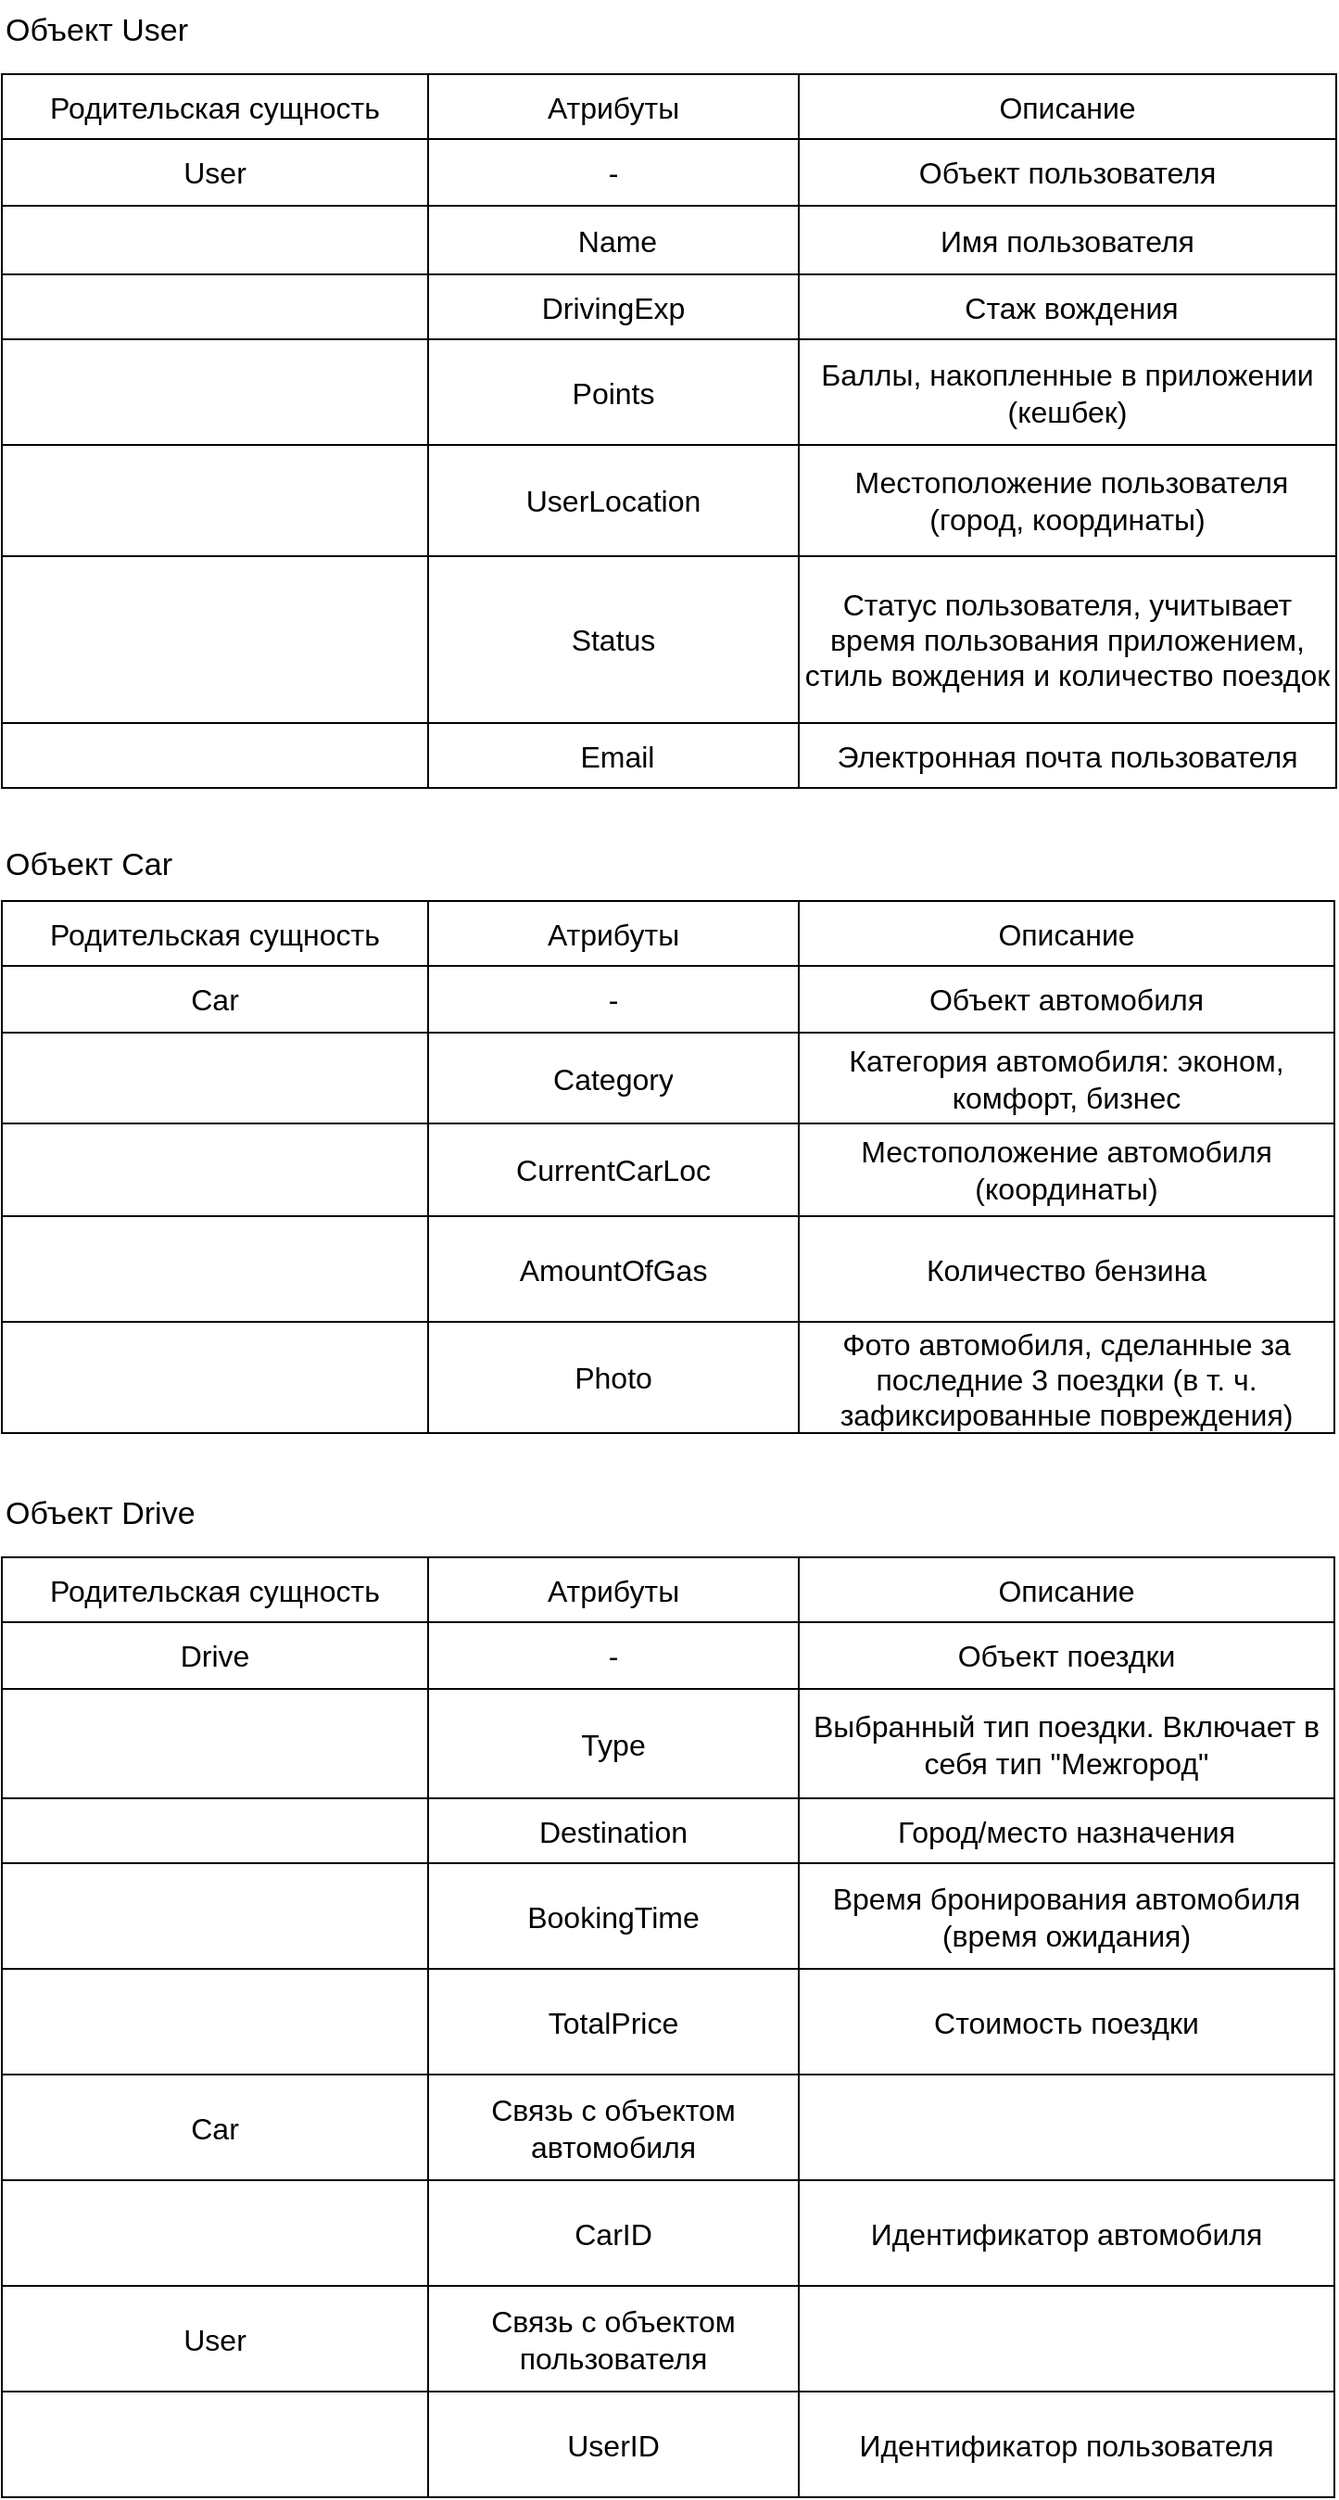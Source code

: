 <mxfile version="24.8.4">
  <diagram name="Страница — 1" id="ScGKyOXtQdJniJGW1m81">
    <mxGraphModel dx="830" dy="483" grid="1" gridSize="10" guides="1" tooltips="1" connect="1" arrows="1" fold="1" page="1" pageScale="1" pageWidth="827" pageHeight="1169" math="0" shadow="0">
      <root>
        <mxCell id="0" />
        <mxCell id="1" parent="0" />
        <mxCell id="Iw_INAvyE19OgkvEdjEs-1" value="" style="shape=table;startSize=0;container=1;collapsible=0;childLayout=tableLayout;fontSize=16;" vertex="1" parent="1">
          <mxGeometry x="80" y="80" width="720" height="385" as="geometry" />
        </mxCell>
        <mxCell id="Iw_INAvyE19OgkvEdjEs-2" value="" style="shape=tableRow;horizontal=0;startSize=0;swimlaneHead=0;swimlaneBody=0;strokeColor=inherit;top=0;left=0;bottom=0;right=0;collapsible=0;dropTarget=0;fillColor=none;points=[[0,0.5],[1,0.5]];portConstraint=eastwest;fontSize=16;" vertex="1" parent="Iw_INAvyE19OgkvEdjEs-1">
          <mxGeometry width="720" height="35" as="geometry" />
        </mxCell>
        <mxCell id="Iw_INAvyE19OgkvEdjEs-3" value="Родительская сущность" style="shape=partialRectangle;html=1;whiteSpace=wrap;connectable=0;strokeColor=inherit;overflow=hidden;fillColor=none;top=0;left=0;bottom=0;right=0;pointerEvents=1;fontSize=16;" vertex="1" parent="Iw_INAvyE19OgkvEdjEs-2">
          <mxGeometry width="230" height="35" as="geometry">
            <mxRectangle width="230" height="35" as="alternateBounds" />
          </mxGeometry>
        </mxCell>
        <mxCell id="Iw_INAvyE19OgkvEdjEs-4" value="Атрибуты" style="shape=partialRectangle;html=1;whiteSpace=wrap;connectable=0;strokeColor=inherit;overflow=hidden;fillColor=none;top=0;left=0;bottom=0;right=0;pointerEvents=1;fontSize=16;" vertex="1" parent="Iw_INAvyE19OgkvEdjEs-2">
          <mxGeometry x="230" width="200" height="35" as="geometry">
            <mxRectangle width="200" height="35" as="alternateBounds" />
          </mxGeometry>
        </mxCell>
        <mxCell id="Iw_INAvyE19OgkvEdjEs-5" value="Описание" style="shape=partialRectangle;html=1;whiteSpace=wrap;connectable=0;strokeColor=inherit;overflow=hidden;fillColor=none;top=0;left=0;bottom=0;right=0;pointerEvents=1;fontSize=16;" vertex="1" parent="Iw_INAvyE19OgkvEdjEs-2">
          <mxGeometry x="430" width="290" height="35" as="geometry">
            <mxRectangle width="290" height="35" as="alternateBounds" />
          </mxGeometry>
        </mxCell>
        <mxCell id="Iw_INAvyE19OgkvEdjEs-6" value="" style="shape=tableRow;horizontal=0;startSize=0;swimlaneHead=0;swimlaneBody=0;strokeColor=inherit;top=0;left=0;bottom=0;right=0;collapsible=0;dropTarget=0;fillColor=none;points=[[0,0.5],[1,0.5]];portConstraint=eastwest;fontSize=16;" vertex="1" parent="Iw_INAvyE19OgkvEdjEs-1">
          <mxGeometry y="35" width="720" height="36" as="geometry" />
        </mxCell>
        <mxCell id="Iw_INAvyE19OgkvEdjEs-7" value="User" style="shape=partialRectangle;html=1;whiteSpace=wrap;connectable=0;strokeColor=inherit;overflow=hidden;fillColor=none;top=0;left=0;bottom=0;right=0;pointerEvents=1;fontSize=16;" vertex="1" parent="Iw_INAvyE19OgkvEdjEs-6">
          <mxGeometry width="230" height="36" as="geometry">
            <mxRectangle width="230" height="36" as="alternateBounds" />
          </mxGeometry>
        </mxCell>
        <mxCell id="Iw_INAvyE19OgkvEdjEs-8" value="-" style="shape=partialRectangle;html=1;whiteSpace=wrap;connectable=0;strokeColor=inherit;overflow=hidden;fillColor=none;top=0;left=0;bottom=0;right=0;pointerEvents=1;fontSize=16;" vertex="1" parent="Iw_INAvyE19OgkvEdjEs-6">
          <mxGeometry x="230" width="200" height="36" as="geometry">
            <mxRectangle width="200" height="36" as="alternateBounds" />
          </mxGeometry>
        </mxCell>
        <mxCell id="Iw_INAvyE19OgkvEdjEs-9" value="Объект пользователя" style="shape=partialRectangle;html=1;whiteSpace=wrap;connectable=0;strokeColor=inherit;overflow=hidden;fillColor=none;top=0;left=0;bottom=0;right=0;pointerEvents=1;fontSize=16;" vertex="1" parent="Iw_INAvyE19OgkvEdjEs-6">
          <mxGeometry x="430" width="290" height="36" as="geometry">
            <mxRectangle width="290" height="36" as="alternateBounds" />
          </mxGeometry>
        </mxCell>
        <mxCell id="Iw_INAvyE19OgkvEdjEs-10" value="" style="shape=tableRow;horizontal=0;startSize=0;swimlaneHead=0;swimlaneBody=0;strokeColor=inherit;top=0;left=0;bottom=0;right=0;collapsible=0;dropTarget=0;fillColor=none;points=[[0,0.5],[1,0.5]];portConstraint=eastwest;fontSize=16;" vertex="1" parent="Iw_INAvyE19OgkvEdjEs-1">
          <mxGeometry y="71" width="720" height="37" as="geometry" />
        </mxCell>
        <mxCell id="Iw_INAvyE19OgkvEdjEs-11" value="" style="shape=partialRectangle;html=1;whiteSpace=wrap;connectable=0;strokeColor=inherit;overflow=hidden;fillColor=none;top=0;left=0;bottom=0;right=0;pointerEvents=1;fontSize=16;" vertex="1" parent="Iw_INAvyE19OgkvEdjEs-10">
          <mxGeometry width="230" height="37" as="geometry">
            <mxRectangle width="230" height="37" as="alternateBounds" />
          </mxGeometry>
        </mxCell>
        <mxCell id="Iw_INAvyE19OgkvEdjEs-12" value="&amp;nbsp;Name" style="shape=partialRectangle;html=1;whiteSpace=wrap;connectable=0;strokeColor=inherit;overflow=hidden;fillColor=none;top=0;left=0;bottom=0;right=0;pointerEvents=1;fontSize=16;" vertex="1" parent="Iw_INAvyE19OgkvEdjEs-10">
          <mxGeometry x="230" width="200" height="37" as="geometry">
            <mxRectangle width="200" height="37" as="alternateBounds" />
          </mxGeometry>
        </mxCell>
        <mxCell id="Iw_INAvyE19OgkvEdjEs-13" value="Имя пользователя" style="shape=partialRectangle;html=1;whiteSpace=wrap;connectable=0;strokeColor=inherit;overflow=hidden;fillColor=none;top=0;left=0;bottom=0;right=0;pointerEvents=1;fontSize=16;" vertex="1" parent="Iw_INAvyE19OgkvEdjEs-10">
          <mxGeometry x="430" width="290" height="37" as="geometry">
            <mxRectangle width="290" height="37" as="alternateBounds" />
          </mxGeometry>
        </mxCell>
        <mxCell id="Iw_INAvyE19OgkvEdjEs-14" value="" style="shape=tableRow;horizontal=0;startSize=0;swimlaneHead=0;swimlaneBody=0;strokeColor=inherit;top=0;left=0;bottom=0;right=0;collapsible=0;dropTarget=0;fillColor=none;points=[[0,0.5],[1,0.5]];portConstraint=eastwest;fontSize=16;" vertex="1" parent="Iw_INAvyE19OgkvEdjEs-1">
          <mxGeometry y="108" width="720" height="35" as="geometry" />
        </mxCell>
        <mxCell id="Iw_INAvyE19OgkvEdjEs-15" value="" style="shape=partialRectangle;html=1;whiteSpace=wrap;connectable=0;strokeColor=inherit;overflow=hidden;fillColor=none;top=0;left=0;bottom=0;right=0;pointerEvents=1;fontSize=16;" vertex="1" parent="Iw_INAvyE19OgkvEdjEs-14">
          <mxGeometry width="230" height="35" as="geometry">
            <mxRectangle width="230" height="35" as="alternateBounds" />
          </mxGeometry>
        </mxCell>
        <mxCell id="Iw_INAvyE19OgkvEdjEs-16" value="DrivingExp" style="shape=partialRectangle;html=1;whiteSpace=wrap;connectable=0;strokeColor=inherit;overflow=hidden;fillColor=none;top=0;left=0;bottom=0;right=0;pointerEvents=1;fontSize=16;" vertex="1" parent="Iw_INAvyE19OgkvEdjEs-14">
          <mxGeometry x="230" width="200" height="35" as="geometry">
            <mxRectangle width="200" height="35" as="alternateBounds" />
          </mxGeometry>
        </mxCell>
        <mxCell id="Iw_INAvyE19OgkvEdjEs-17" value="&amp;nbsp;Стаж вождения" style="shape=partialRectangle;html=1;whiteSpace=wrap;connectable=0;strokeColor=inherit;overflow=hidden;fillColor=none;top=0;left=0;bottom=0;right=0;pointerEvents=1;fontSize=16;" vertex="1" parent="Iw_INAvyE19OgkvEdjEs-14">
          <mxGeometry x="430" width="290" height="35" as="geometry">
            <mxRectangle width="290" height="35" as="alternateBounds" />
          </mxGeometry>
        </mxCell>
        <mxCell id="Iw_INAvyE19OgkvEdjEs-18" value="" style="shape=tableRow;horizontal=0;startSize=0;swimlaneHead=0;swimlaneBody=0;strokeColor=inherit;top=0;left=0;bottom=0;right=0;collapsible=0;dropTarget=0;fillColor=none;points=[[0,0.5],[1,0.5]];portConstraint=eastwest;fontSize=16;" vertex="1" parent="Iw_INAvyE19OgkvEdjEs-1">
          <mxGeometry y="143" width="720" height="57" as="geometry" />
        </mxCell>
        <mxCell id="Iw_INAvyE19OgkvEdjEs-19" value="" style="shape=partialRectangle;html=1;whiteSpace=wrap;connectable=0;strokeColor=inherit;overflow=hidden;fillColor=none;top=0;left=0;bottom=0;right=0;pointerEvents=1;fontSize=16;" vertex="1" parent="Iw_INAvyE19OgkvEdjEs-18">
          <mxGeometry width="230" height="57" as="geometry">
            <mxRectangle width="230" height="57" as="alternateBounds" />
          </mxGeometry>
        </mxCell>
        <mxCell id="Iw_INAvyE19OgkvEdjEs-20" value="Points" style="shape=partialRectangle;html=1;whiteSpace=wrap;connectable=0;strokeColor=inherit;overflow=hidden;fillColor=none;top=0;left=0;bottom=0;right=0;pointerEvents=1;fontSize=16;" vertex="1" parent="Iw_INAvyE19OgkvEdjEs-18">
          <mxGeometry x="230" width="200" height="57" as="geometry">
            <mxRectangle width="200" height="57" as="alternateBounds" />
          </mxGeometry>
        </mxCell>
        <mxCell id="Iw_INAvyE19OgkvEdjEs-21" value="Баллы, накопленные в приложении (кешбек)" style="shape=partialRectangle;html=1;whiteSpace=wrap;connectable=0;strokeColor=inherit;overflow=hidden;fillColor=none;top=0;left=0;bottom=0;right=0;pointerEvents=1;fontSize=16;" vertex="1" parent="Iw_INAvyE19OgkvEdjEs-18">
          <mxGeometry x="430" width="290" height="57" as="geometry">
            <mxRectangle width="290" height="57" as="alternateBounds" />
          </mxGeometry>
        </mxCell>
        <mxCell id="Iw_INAvyE19OgkvEdjEs-22" value="" style="shape=tableRow;horizontal=0;startSize=0;swimlaneHead=0;swimlaneBody=0;strokeColor=inherit;top=0;left=0;bottom=0;right=0;collapsible=0;dropTarget=0;fillColor=none;points=[[0,0.5],[1,0.5]];portConstraint=eastwest;fontSize=16;" vertex="1" parent="Iw_INAvyE19OgkvEdjEs-1">
          <mxGeometry y="200" width="720" height="60" as="geometry" />
        </mxCell>
        <mxCell id="Iw_INAvyE19OgkvEdjEs-23" value="" style="shape=partialRectangle;html=1;whiteSpace=wrap;connectable=0;strokeColor=inherit;overflow=hidden;fillColor=none;top=0;left=0;bottom=0;right=0;pointerEvents=1;fontSize=16;" vertex="1" parent="Iw_INAvyE19OgkvEdjEs-22">
          <mxGeometry width="230" height="60" as="geometry">
            <mxRectangle width="230" height="60" as="alternateBounds" />
          </mxGeometry>
        </mxCell>
        <mxCell id="Iw_INAvyE19OgkvEdjEs-24" value="UserLocation" style="shape=partialRectangle;html=1;whiteSpace=wrap;connectable=0;strokeColor=inherit;overflow=hidden;fillColor=none;top=0;left=0;bottom=0;right=0;pointerEvents=1;fontSize=16;" vertex="1" parent="Iw_INAvyE19OgkvEdjEs-22">
          <mxGeometry x="230" width="200" height="60" as="geometry">
            <mxRectangle width="200" height="60" as="alternateBounds" />
          </mxGeometry>
        </mxCell>
        <mxCell id="Iw_INAvyE19OgkvEdjEs-25" value="&amp;nbsp;Местоположение пользователя&lt;div&gt;(город, координаты)&lt;/div&gt;" style="shape=partialRectangle;html=1;whiteSpace=wrap;connectable=0;strokeColor=inherit;overflow=hidden;fillColor=none;top=0;left=0;bottom=0;right=0;pointerEvents=1;fontSize=16;" vertex="1" parent="Iw_INAvyE19OgkvEdjEs-22">
          <mxGeometry x="430" width="290" height="60" as="geometry">
            <mxRectangle width="290" height="60" as="alternateBounds" />
          </mxGeometry>
        </mxCell>
        <mxCell id="Iw_INAvyE19OgkvEdjEs-27" value="" style="shape=tableRow;horizontal=0;startSize=0;swimlaneHead=0;swimlaneBody=0;strokeColor=inherit;top=0;left=0;bottom=0;right=0;collapsible=0;dropTarget=0;fillColor=none;points=[[0,0.5],[1,0.5]];portConstraint=eastwest;fontSize=16;" vertex="1" parent="Iw_INAvyE19OgkvEdjEs-1">
          <mxGeometry y="260" width="720" height="90" as="geometry" />
        </mxCell>
        <mxCell id="Iw_INAvyE19OgkvEdjEs-28" value="" style="shape=partialRectangle;html=1;whiteSpace=wrap;connectable=0;strokeColor=inherit;overflow=hidden;fillColor=none;top=0;left=0;bottom=0;right=0;pointerEvents=1;fontSize=16;" vertex="1" parent="Iw_INAvyE19OgkvEdjEs-27">
          <mxGeometry width="230" height="90" as="geometry">
            <mxRectangle width="230" height="90" as="alternateBounds" />
          </mxGeometry>
        </mxCell>
        <mxCell id="Iw_INAvyE19OgkvEdjEs-29" value="Status" style="shape=partialRectangle;html=1;whiteSpace=wrap;connectable=0;strokeColor=inherit;overflow=hidden;fillColor=none;top=0;left=0;bottom=0;right=0;pointerEvents=1;fontSize=16;" vertex="1" parent="Iw_INAvyE19OgkvEdjEs-27">
          <mxGeometry x="230" width="200" height="90" as="geometry">
            <mxRectangle width="200" height="90" as="alternateBounds" />
          </mxGeometry>
        </mxCell>
        <mxCell id="Iw_INAvyE19OgkvEdjEs-30" value="Статус пользователя, учитывает время пользования приложением, стиль вождения и количество поездок" style="shape=partialRectangle;html=1;whiteSpace=wrap;connectable=0;strokeColor=inherit;overflow=hidden;fillColor=none;top=0;left=0;bottom=0;right=0;pointerEvents=1;fontSize=16;" vertex="1" parent="Iw_INAvyE19OgkvEdjEs-27">
          <mxGeometry x="430" width="290" height="90" as="geometry">
            <mxRectangle width="290" height="90" as="alternateBounds" />
          </mxGeometry>
        </mxCell>
        <mxCell id="Iw_INAvyE19OgkvEdjEs-35" value="" style="shape=tableRow;horizontal=0;startSize=0;swimlaneHead=0;swimlaneBody=0;strokeColor=inherit;top=0;left=0;bottom=0;right=0;collapsible=0;dropTarget=0;fillColor=none;points=[[0,0.5],[1,0.5]];portConstraint=eastwest;fontSize=16;" vertex="1" parent="Iw_INAvyE19OgkvEdjEs-1">
          <mxGeometry y="350" width="720" height="35" as="geometry" />
        </mxCell>
        <mxCell id="Iw_INAvyE19OgkvEdjEs-36" value="" style="shape=partialRectangle;html=1;whiteSpace=wrap;connectable=0;strokeColor=inherit;overflow=hidden;fillColor=none;top=0;left=0;bottom=0;right=0;pointerEvents=1;fontSize=16;" vertex="1" parent="Iw_INAvyE19OgkvEdjEs-35">
          <mxGeometry width="230" height="35" as="geometry">
            <mxRectangle width="230" height="35" as="alternateBounds" />
          </mxGeometry>
        </mxCell>
        <mxCell id="Iw_INAvyE19OgkvEdjEs-37" value="&amp;nbsp;Email" style="shape=partialRectangle;html=1;whiteSpace=wrap;connectable=0;strokeColor=inherit;overflow=hidden;fillColor=none;top=0;left=0;bottom=0;right=0;pointerEvents=1;fontSize=16;" vertex="1" parent="Iw_INAvyE19OgkvEdjEs-35">
          <mxGeometry x="230" width="200" height="35" as="geometry">
            <mxRectangle width="200" height="35" as="alternateBounds" />
          </mxGeometry>
        </mxCell>
        <mxCell id="Iw_INAvyE19OgkvEdjEs-38" value="Электронная почта пользователя" style="shape=partialRectangle;html=1;whiteSpace=wrap;connectable=0;strokeColor=inherit;overflow=hidden;fillColor=none;top=0;left=0;bottom=0;right=0;pointerEvents=1;fontSize=16;" vertex="1" parent="Iw_INAvyE19OgkvEdjEs-35">
          <mxGeometry x="430" width="290" height="35" as="geometry">
            <mxRectangle width="290" height="35" as="alternateBounds" />
          </mxGeometry>
        </mxCell>
        <mxCell id="Iw_INAvyE19OgkvEdjEs-54" value="" style="shape=table;startSize=0;container=1;collapsible=0;childLayout=tableLayout;fontSize=16;" vertex="1" parent="1">
          <mxGeometry x="80" y="526" width="719" height="287" as="geometry" />
        </mxCell>
        <mxCell id="Iw_INAvyE19OgkvEdjEs-55" value="" style="shape=tableRow;horizontal=0;startSize=0;swimlaneHead=0;swimlaneBody=0;strokeColor=inherit;top=0;left=0;bottom=0;right=0;collapsible=0;dropTarget=0;fillColor=none;points=[[0,0.5],[1,0.5]];portConstraint=eastwest;fontSize=16;" vertex="1" parent="Iw_INAvyE19OgkvEdjEs-54">
          <mxGeometry width="719" height="35" as="geometry" />
        </mxCell>
        <mxCell id="Iw_INAvyE19OgkvEdjEs-56" value="Родительская сущность" style="shape=partialRectangle;html=1;whiteSpace=wrap;connectable=0;strokeColor=inherit;overflow=hidden;fillColor=none;top=0;left=0;bottom=0;right=0;pointerEvents=1;fontSize=16;" vertex="1" parent="Iw_INAvyE19OgkvEdjEs-55">
          <mxGeometry width="230" height="35" as="geometry">
            <mxRectangle width="230" height="35" as="alternateBounds" />
          </mxGeometry>
        </mxCell>
        <mxCell id="Iw_INAvyE19OgkvEdjEs-57" value="Атрибуты" style="shape=partialRectangle;html=1;whiteSpace=wrap;connectable=0;strokeColor=inherit;overflow=hidden;fillColor=none;top=0;left=0;bottom=0;right=0;pointerEvents=1;fontSize=16;" vertex="1" parent="Iw_INAvyE19OgkvEdjEs-55">
          <mxGeometry x="230" width="200" height="35" as="geometry">
            <mxRectangle width="200" height="35" as="alternateBounds" />
          </mxGeometry>
        </mxCell>
        <mxCell id="Iw_INAvyE19OgkvEdjEs-58" value="Описание" style="shape=partialRectangle;html=1;whiteSpace=wrap;connectable=0;strokeColor=inherit;overflow=hidden;fillColor=none;top=0;left=0;bottom=0;right=0;pointerEvents=1;fontSize=16;" vertex="1" parent="Iw_INAvyE19OgkvEdjEs-55">
          <mxGeometry x="430" width="289" height="35" as="geometry">
            <mxRectangle width="289" height="35" as="alternateBounds" />
          </mxGeometry>
        </mxCell>
        <mxCell id="Iw_INAvyE19OgkvEdjEs-59" value="" style="shape=tableRow;horizontal=0;startSize=0;swimlaneHead=0;swimlaneBody=0;strokeColor=inherit;top=0;left=0;bottom=0;right=0;collapsible=0;dropTarget=0;fillColor=none;points=[[0,0.5],[1,0.5]];portConstraint=eastwest;fontSize=16;" vertex="1" parent="Iw_INAvyE19OgkvEdjEs-54">
          <mxGeometry y="35" width="719" height="36" as="geometry" />
        </mxCell>
        <mxCell id="Iw_INAvyE19OgkvEdjEs-60" value="Car" style="shape=partialRectangle;html=1;whiteSpace=wrap;connectable=0;strokeColor=inherit;overflow=hidden;fillColor=none;top=0;left=0;bottom=0;right=0;pointerEvents=1;fontSize=16;" vertex="1" parent="Iw_INAvyE19OgkvEdjEs-59">
          <mxGeometry width="230" height="36" as="geometry">
            <mxRectangle width="230" height="36" as="alternateBounds" />
          </mxGeometry>
        </mxCell>
        <mxCell id="Iw_INAvyE19OgkvEdjEs-61" value="-" style="shape=partialRectangle;html=1;whiteSpace=wrap;connectable=0;strokeColor=inherit;overflow=hidden;fillColor=none;top=0;left=0;bottom=0;right=0;pointerEvents=1;fontSize=16;" vertex="1" parent="Iw_INAvyE19OgkvEdjEs-59">
          <mxGeometry x="230" width="200" height="36" as="geometry">
            <mxRectangle width="200" height="36" as="alternateBounds" />
          </mxGeometry>
        </mxCell>
        <mxCell id="Iw_INAvyE19OgkvEdjEs-62" value="Объект автомобиля" style="shape=partialRectangle;html=1;whiteSpace=wrap;connectable=0;strokeColor=inherit;overflow=hidden;fillColor=none;top=0;left=0;bottom=0;right=0;pointerEvents=1;fontSize=16;" vertex="1" parent="Iw_INAvyE19OgkvEdjEs-59">
          <mxGeometry x="430" width="289" height="36" as="geometry">
            <mxRectangle width="289" height="36" as="alternateBounds" />
          </mxGeometry>
        </mxCell>
        <mxCell id="Iw_INAvyE19OgkvEdjEs-63" value="" style="shape=tableRow;horizontal=0;startSize=0;swimlaneHead=0;swimlaneBody=0;strokeColor=inherit;top=0;left=0;bottom=0;right=0;collapsible=0;dropTarget=0;fillColor=none;points=[[0,0.5],[1,0.5]];portConstraint=eastwest;fontSize=16;" vertex="1" parent="Iw_INAvyE19OgkvEdjEs-54">
          <mxGeometry y="71" width="719" height="49" as="geometry" />
        </mxCell>
        <mxCell id="Iw_INAvyE19OgkvEdjEs-64" value="" style="shape=partialRectangle;html=1;whiteSpace=wrap;connectable=0;strokeColor=inherit;overflow=hidden;fillColor=none;top=0;left=0;bottom=0;right=0;pointerEvents=1;fontSize=16;" vertex="1" parent="Iw_INAvyE19OgkvEdjEs-63">
          <mxGeometry width="230" height="49" as="geometry">
            <mxRectangle width="230" height="49" as="alternateBounds" />
          </mxGeometry>
        </mxCell>
        <mxCell id="Iw_INAvyE19OgkvEdjEs-65" value="Category" style="shape=partialRectangle;html=1;whiteSpace=wrap;connectable=0;strokeColor=inherit;overflow=hidden;fillColor=none;top=0;left=0;bottom=0;right=0;pointerEvents=1;fontSize=16;" vertex="1" parent="Iw_INAvyE19OgkvEdjEs-63">
          <mxGeometry x="230" width="200" height="49" as="geometry">
            <mxRectangle width="200" height="49" as="alternateBounds" />
          </mxGeometry>
        </mxCell>
        <mxCell id="Iw_INAvyE19OgkvEdjEs-66" value="Категория автомобиля: эконом, комфорт, бизнес" style="shape=partialRectangle;html=1;whiteSpace=wrap;connectable=0;strokeColor=inherit;overflow=hidden;fillColor=none;top=0;left=0;bottom=0;right=0;pointerEvents=1;fontSize=16;" vertex="1" parent="Iw_INAvyE19OgkvEdjEs-63">
          <mxGeometry x="430" width="289" height="49" as="geometry">
            <mxRectangle width="289" height="49" as="alternateBounds" />
          </mxGeometry>
        </mxCell>
        <mxCell id="Iw_INAvyE19OgkvEdjEs-67" value="" style="shape=tableRow;horizontal=0;startSize=0;swimlaneHead=0;swimlaneBody=0;strokeColor=inherit;top=0;left=0;bottom=0;right=0;collapsible=0;dropTarget=0;fillColor=none;points=[[0,0.5],[1,0.5]];portConstraint=eastwest;fontSize=16;" vertex="1" parent="Iw_INAvyE19OgkvEdjEs-54">
          <mxGeometry y="120" width="719" height="50" as="geometry" />
        </mxCell>
        <mxCell id="Iw_INAvyE19OgkvEdjEs-68" value="" style="shape=partialRectangle;html=1;whiteSpace=wrap;connectable=0;strokeColor=inherit;overflow=hidden;fillColor=none;top=0;left=0;bottom=0;right=0;pointerEvents=1;fontSize=16;" vertex="1" parent="Iw_INAvyE19OgkvEdjEs-67">
          <mxGeometry width="230" height="50" as="geometry">
            <mxRectangle width="230" height="50" as="alternateBounds" />
          </mxGeometry>
        </mxCell>
        <mxCell id="Iw_INAvyE19OgkvEdjEs-69" value="CurrentCarLoc" style="shape=partialRectangle;html=1;whiteSpace=wrap;connectable=0;strokeColor=inherit;overflow=hidden;fillColor=none;top=0;left=0;bottom=0;right=0;pointerEvents=1;fontSize=16;" vertex="1" parent="Iw_INAvyE19OgkvEdjEs-67">
          <mxGeometry x="230" width="200" height="50" as="geometry">
            <mxRectangle width="200" height="50" as="alternateBounds" />
          </mxGeometry>
        </mxCell>
        <mxCell id="Iw_INAvyE19OgkvEdjEs-70" value="Местоположение автомобиля (координаты)" style="shape=partialRectangle;html=1;whiteSpace=wrap;connectable=0;strokeColor=inherit;overflow=hidden;fillColor=none;top=0;left=0;bottom=0;right=0;pointerEvents=1;fontSize=16;" vertex="1" parent="Iw_INAvyE19OgkvEdjEs-67">
          <mxGeometry x="430" width="289" height="50" as="geometry">
            <mxRectangle width="289" height="50" as="alternateBounds" />
          </mxGeometry>
        </mxCell>
        <mxCell id="Iw_INAvyE19OgkvEdjEs-71" value="" style="shape=tableRow;horizontal=0;startSize=0;swimlaneHead=0;swimlaneBody=0;strokeColor=inherit;top=0;left=0;bottom=0;right=0;collapsible=0;dropTarget=0;fillColor=none;points=[[0,0.5],[1,0.5]];portConstraint=eastwest;fontSize=16;" vertex="1" parent="Iw_INAvyE19OgkvEdjEs-54">
          <mxGeometry y="170" width="719" height="57" as="geometry" />
        </mxCell>
        <mxCell id="Iw_INAvyE19OgkvEdjEs-72" value="" style="shape=partialRectangle;html=1;whiteSpace=wrap;connectable=0;strokeColor=inherit;overflow=hidden;fillColor=none;top=0;left=0;bottom=0;right=0;pointerEvents=1;fontSize=16;" vertex="1" parent="Iw_INAvyE19OgkvEdjEs-71">
          <mxGeometry width="230" height="57" as="geometry">
            <mxRectangle width="230" height="57" as="alternateBounds" />
          </mxGeometry>
        </mxCell>
        <mxCell id="Iw_INAvyE19OgkvEdjEs-73" value="AmountOfGas" style="shape=partialRectangle;html=1;whiteSpace=wrap;connectable=0;strokeColor=inherit;overflow=hidden;fillColor=none;top=0;left=0;bottom=0;right=0;pointerEvents=1;fontSize=16;" vertex="1" parent="Iw_INAvyE19OgkvEdjEs-71">
          <mxGeometry x="230" width="200" height="57" as="geometry">
            <mxRectangle width="200" height="57" as="alternateBounds" />
          </mxGeometry>
        </mxCell>
        <mxCell id="Iw_INAvyE19OgkvEdjEs-74" value="Количество бензина" style="shape=partialRectangle;html=1;whiteSpace=wrap;connectable=0;strokeColor=inherit;overflow=hidden;fillColor=none;top=0;left=0;bottom=0;right=0;pointerEvents=1;fontSize=16;" vertex="1" parent="Iw_INAvyE19OgkvEdjEs-71">
          <mxGeometry x="430" width="289" height="57" as="geometry">
            <mxRectangle width="289" height="57" as="alternateBounds" />
          </mxGeometry>
        </mxCell>
        <mxCell id="Iw_INAvyE19OgkvEdjEs-75" value="" style="shape=tableRow;horizontal=0;startSize=0;swimlaneHead=0;swimlaneBody=0;strokeColor=inherit;top=0;left=0;bottom=0;right=0;collapsible=0;dropTarget=0;fillColor=none;points=[[0,0.5],[1,0.5]];portConstraint=eastwest;fontSize=16;" vertex="1" parent="Iw_INAvyE19OgkvEdjEs-54">
          <mxGeometry y="227" width="719" height="60" as="geometry" />
        </mxCell>
        <mxCell id="Iw_INAvyE19OgkvEdjEs-76" value="" style="shape=partialRectangle;html=1;whiteSpace=wrap;connectable=0;strokeColor=inherit;overflow=hidden;fillColor=none;top=0;left=0;bottom=0;right=0;pointerEvents=1;fontSize=16;" vertex="1" parent="Iw_INAvyE19OgkvEdjEs-75">
          <mxGeometry width="230" height="60" as="geometry">
            <mxRectangle width="230" height="60" as="alternateBounds" />
          </mxGeometry>
        </mxCell>
        <mxCell id="Iw_INAvyE19OgkvEdjEs-77" value="Photo" style="shape=partialRectangle;html=1;whiteSpace=wrap;connectable=0;strokeColor=inherit;overflow=hidden;fillColor=none;top=0;left=0;bottom=0;right=0;pointerEvents=1;fontSize=16;" vertex="1" parent="Iw_INAvyE19OgkvEdjEs-75">
          <mxGeometry x="230" width="200" height="60" as="geometry">
            <mxRectangle width="200" height="60" as="alternateBounds" />
          </mxGeometry>
        </mxCell>
        <mxCell id="Iw_INAvyE19OgkvEdjEs-78" value="Фото автомобиля, сделанные за последние 3 поездки (в т. ч. зафиксированные повреждения)" style="shape=partialRectangle;html=1;whiteSpace=wrap;connectable=0;strokeColor=inherit;overflow=hidden;fillColor=none;top=0;left=0;bottom=0;right=0;pointerEvents=1;fontSize=16;" vertex="1" parent="Iw_INAvyE19OgkvEdjEs-75">
          <mxGeometry x="430" width="289" height="60" as="geometry">
            <mxRectangle width="289" height="60" as="alternateBounds" />
          </mxGeometry>
        </mxCell>
        <mxCell id="Iw_INAvyE19OgkvEdjEs-95" value="" style="shape=table;startSize=0;container=1;collapsible=0;childLayout=tableLayout;fontSize=16;" vertex="1" parent="1">
          <mxGeometry x="80" y="880" width="719" height="507" as="geometry" />
        </mxCell>
        <mxCell id="Iw_INAvyE19OgkvEdjEs-96" value="" style="shape=tableRow;horizontal=0;startSize=0;swimlaneHead=0;swimlaneBody=0;strokeColor=inherit;top=0;left=0;bottom=0;right=0;collapsible=0;dropTarget=0;fillColor=none;points=[[0,0.5],[1,0.5]];portConstraint=eastwest;fontSize=16;" vertex="1" parent="Iw_INAvyE19OgkvEdjEs-95">
          <mxGeometry width="719" height="35" as="geometry" />
        </mxCell>
        <mxCell id="Iw_INAvyE19OgkvEdjEs-97" value="Родительская сущность" style="shape=partialRectangle;html=1;whiteSpace=wrap;connectable=0;strokeColor=inherit;overflow=hidden;fillColor=none;top=0;left=0;bottom=0;right=0;pointerEvents=1;fontSize=16;" vertex="1" parent="Iw_INAvyE19OgkvEdjEs-96">
          <mxGeometry width="230" height="35" as="geometry">
            <mxRectangle width="230" height="35" as="alternateBounds" />
          </mxGeometry>
        </mxCell>
        <mxCell id="Iw_INAvyE19OgkvEdjEs-98" value="Атрибуты" style="shape=partialRectangle;html=1;whiteSpace=wrap;connectable=0;strokeColor=inherit;overflow=hidden;fillColor=none;top=0;left=0;bottom=0;right=0;pointerEvents=1;fontSize=16;" vertex="1" parent="Iw_INAvyE19OgkvEdjEs-96">
          <mxGeometry x="230" width="200" height="35" as="geometry">
            <mxRectangle width="200" height="35" as="alternateBounds" />
          </mxGeometry>
        </mxCell>
        <mxCell id="Iw_INAvyE19OgkvEdjEs-99" value="Описание" style="shape=partialRectangle;html=1;whiteSpace=wrap;connectable=0;strokeColor=inherit;overflow=hidden;fillColor=none;top=0;left=0;bottom=0;right=0;pointerEvents=1;fontSize=16;" vertex="1" parent="Iw_INAvyE19OgkvEdjEs-96">
          <mxGeometry x="430" width="289" height="35" as="geometry">
            <mxRectangle width="289" height="35" as="alternateBounds" />
          </mxGeometry>
        </mxCell>
        <mxCell id="Iw_INAvyE19OgkvEdjEs-100" value="" style="shape=tableRow;horizontal=0;startSize=0;swimlaneHead=0;swimlaneBody=0;strokeColor=inherit;top=0;left=0;bottom=0;right=0;collapsible=0;dropTarget=0;fillColor=none;points=[[0,0.5],[1,0.5]];portConstraint=eastwest;fontSize=16;" vertex="1" parent="Iw_INAvyE19OgkvEdjEs-95">
          <mxGeometry y="35" width="719" height="36" as="geometry" />
        </mxCell>
        <mxCell id="Iw_INAvyE19OgkvEdjEs-101" value="Drive" style="shape=partialRectangle;html=1;whiteSpace=wrap;connectable=0;strokeColor=inherit;overflow=hidden;fillColor=none;top=0;left=0;bottom=0;right=0;pointerEvents=1;fontSize=16;" vertex="1" parent="Iw_INAvyE19OgkvEdjEs-100">
          <mxGeometry width="230" height="36" as="geometry">
            <mxRectangle width="230" height="36" as="alternateBounds" />
          </mxGeometry>
        </mxCell>
        <mxCell id="Iw_INAvyE19OgkvEdjEs-102" value="-" style="shape=partialRectangle;html=1;whiteSpace=wrap;connectable=0;strokeColor=inherit;overflow=hidden;fillColor=none;top=0;left=0;bottom=0;right=0;pointerEvents=1;fontSize=16;" vertex="1" parent="Iw_INAvyE19OgkvEdjEs-100">
          <mxGeometry x="230" width="200" height="36" as="geometry">
            <mxRectangle width="200" height="36" as="alternateBounds" />
          </mxGeometry>
        </mxCell>
        <mxCell id="Iw_INAvyE19OgkvEdjEs-103" value="Объект поездки" style="shape=partialRectangle;html=1;whiteSpace=wrap;connectable=0;strokeColor=inherit;overflow=hidden;fillColor=none;top=0;left=0;bottom=0;right=0;pointerEvents=1;fontSize=16;" vertex="1" parent="Iw_INAvyE19OgkvEdjEs-100">
          <mxGeometry x="430" width="289" height="36" as="geometry">
            <mxRectangle width="289" height="36" as="alternateBounds" />
          </mxGeometry>
        </mxCell>
        <mxCell id="Iw_INAvyE19OgkvEdjEs-120" value="" style="shape=tableRow;horizontal=0;startSize=0;swimlaneHead=0;swimlaneBody=0;strokeColor=inherit;top=0;left=0;bottom=0;right=0;collapsible=0;dropTarget=0;fillColor=none;points=[[0,0.5],[1,0.5]];portConstraint=eastwest;fontSize=16;" vertex="1" parent="Iw_INAvyE19OgkvEdjEs-95">
          <mxGeometry y="71" width="719" height="59" as="geometry" />
        </mxCell>
        <mxCell id="Iw_INAvyE19OgkvEdjEs-121" value="" style="shape=partialRectangle;html=1;whiteSpace=wrap;connectable=0;strokeColor=inherit;overflow=hidden;fillColor=none;top=0;left=0;bottom=0;right=0;pointerEvents=1;fontSize=16;" vertex="1" parent="Iw_INAvyE19OgkvEdjEs-120">
          <mxGeometry width="230" height="59" as="geometry">
            <mxRectangle width="230" height="59" as="alternateBounds" />
          </mxGeometry>
        </mxCell>
        <mxCell id="Iw_INAvyE19OgkvEdjEs-122" value="Type" style="shape=partialRectangle;html=1;whiteSpace=wrap;connectable=0;strokeColor=inherit;overflow=hidden;fillColor=none;top=0;left=0;bottom=0;right=0;pointerEvents=1;fontSize=16;" vertex="1" parent="Iw_INAvyE19OgkvEdjEs-120">
          <mxGeometry x="230" width="200" height="59" as="geometry">
            <mxRectangle width="200" height="59" as="alternateBounds" />
          </mxGeometry>
        </mxCell>
        <mxCell id="Iw_INAvyE19OgkvEdjEs-123" value="Выбранный тип поездки. Включает в себя тип &quot;Межгород&quot;" style="shape=partialRectangle;html=1;whiteSpace=wrap;connectable=0;strokeColor=inherit;overflow=hidden;fillColor=none;top=0;left=0;bottom=0;right=0;pointerEvents=1;fontSize=16;" vertex="1" parent="Iw_INAvyE19OgkvEdjEs-120">
          <mxGeometry x="430" width="289" height="59" as="geometry">
            <mxRectangle width="289" height="59" as="alternateBounds" />
          </mxGeometry>
        </mxCell>
        <mxCell id="Iw_INAvyE19OgkvEdjEs-108" value="" style="shape=tableRow;horizontal=0;startSize=0;swimlaneHead=0;swimlaneBody=0;strokeColor=inherit;top=0;left=0;bottom=0;right=0;collapsible=0;dropTarget=0;fillColor=none;points=[[0,0.5],[1,0.5]];portConstraint=eastwest;fontSize=16;" vertex="1" parent="Iw_INAvyE19OgkvEdjEs-95">
          <mxGeometry y="130" width="719" height="35" as="geometry" />
        </mxCell>
        <mxCell id="Iw_INAvyE19OgkvEdjEs-109" value="" style="shape=partialRectangle;html=1;whiteSpace=wrap;connectable=0;strokeColor=inherit;overflow=hidden;fillColor=none;top=0;left=0;bottom=0;right=0;pointerEvents=1;fontSize=16;" vertex="1" parent="Iw_INAvyE19OgkvEdjEs-108">
          <mxGeometry width="230" height="35" as="geometry">
            <mxRectangle width="230" height="35" as="alternateBounds" />
          </mxGeometry>
        </mxCell>
        <mxCell id="Iw_INAvyE19OgkvEdjEs-110" value="Destination" style="shape=partialRectangle;html=1;whiteSpace=wrap;connectable=0;strokeColor=inherit;overflow=hidden;fillColor=none;top=0;left=0;bottom=0;right=0;pointerEvents=1;fontSize=16;" vertex="1" parent="Iw_INAvyE19OgkvEdjEs-108">
          <mxGeometry x="230" width="200" height="35" as="geometry">
            <mxRectangle width="200" height="35" as="alternateBounds" />
          </mxGeometry>
        </mxCell>
        <mxCell id="Iw_INAvyE19OgkvEdjEs-111" value="Город/место назначения" style="shape=partialRectangle;html=1;whiteSpace=wrap;connectable=0;strokeColor=inherit;overflow=hidden;fillColor=none;top=0;left=0;bottom=0;right=0;pointerEvents=1;fontSize=16;" vertex="1" parent="Iw_INAvyE19OgkvEdjEs-108">
          <mxGeometry x="430" width="289" height="35" as="geometry">
            <mxRectangle width="289" height="35" as="alternateBounds" />
          </mxGeometry>
        </mxCell>
        <mxCell id="Iw_INAvyE19OgkvEdjEs-112" value="" style="shape=tableRow;horizontal=0;startSize=0;swimlaneHead=0;swimlaneBody=0;strokeColor=inherit;top=0;left=0;bottom=0;right=0;collapsible=0;dropTarget=0;fillColor=none;points=[[0,0.5],[1,0.5]];portConstraint=eastwest;fontSize=16;" vertex="1" parent="Iw_INAvyE19OgkvEdjEs-95">
          <mxGeometry y="165" width="719" height="57" as="geometry" />
        </mxCell>
        <mxCell id="Iw_INAvyE19OgkvEdjEs-113" value="" style="shape=partialRectangle;html=1;whiteSpace=wrap;connectable=0;strokeColor=inherit;overflow=hidden;fillColor=none;top=0;left=0;bottom=0;right=0;pointerEvents=1;fontSize=16;" vertex="1" parent="Iw_INAvyE19OgkvEdjEs-112">
          <mxGeometry width="230" height="57" as="geometry">
            <mxRectangle width="230" height="57" as="alternateBounds" />
          </mxGeometry>
        </mxCell>
        <mxCell id="Iw_INAvyE19OgkvEdjEs-114" value="BookingTime" style="shape=partialRectangle;html=1;whiteSpace=wrap;connectable=0;strokeColor=inherit;overflow=hidden;fillColor=none;top=0;left=0;bottom=0;right=0;pointerEvents=1;fontSize=16;" vertex="1" parent="Iw_INAvyE19OgkvEdjEs-112">
          <mxGeometry x="230" width="200" height="57" as="geometry">
            <mxRectangle width="200" height="57" as="alternateBounds" />
          </mxGeometry>
        </mxCell>
        <mxCell id="Iw_INAvyE19OgkvEdjEs-115" value="Время бронирования автомобиля&lt;div&gt;(время ожидания)&lt;/div&gt;" style="shape=partialRectangle;html=1;whiteSpace=wrap;connectable=0;strokeColor=inherit;overflow=hidden;fillColor=none;top=0;left=0;bottom=0;right=0;pointerEvents=1;fontSize=16;" vertex="1" parent="Iw_INAvyE19OgkvEdjEs-112">
          <mxGeometry x="430" width="289" height="57" as="geometry">
            <mxRectangle width="289" height="57" as="alternateBounds" />
          </mxGeometry>
        </mxCell>
        <mxCell id="Iw_INAvyE19OgkvEdjEs-124" value="" style="shape=tableRow;horizontal=0;startSize=0;swimlaneHead=0;swimlaneBody=0;strokeColor=inherit;top=0;left=0;bottom=0;right=0;collapsible=0;dropTarget=0;fillColor=none;points=[[0,0.5],[1,0.5]];portConstraint=eastwest;fontSize=16;" vertex="1" parent="Iw_INAvyE19OgkvEdjEs-95">
          <mxGeometry y="222" width="719" height="57" as="geometry" />
        </mxCell>
        <mxCell id="Iw_INAvyE19OgkvEdjEs-125" value="" style="shape=partialRectangle;html=1;whiteSpace=wrap;connectable=0;strokeColor=inherit;overflow=hidden;fillColor=none;top=0;left=0;bottom=0;right=0;pointerEvents=1;fontSize=16;" vertex="1" parent="Iw_INAvyE19OgkvEdjEs-124">
          <mxGeometry width="230" height="57" as="geometry">
            <mxRectangle width="230" height="57" as="alternateBounds" />
          </mxGeometry>
        </mxCell>
        <mxCell id="Iw_INAvyE19OgkvEdjEs-126" value="TotalPrice" style="shape=partialRectangle;html=1;whiteSpace=wrap;connectable=0;strokeColor=inherit;overflow=hidden;fillColor=none;top=0;left=0;bottom=0;right=0;pointerEvents=1;fontSize=16;" vertex="1" parent="Iw_INAvyE19OgkvEdjEs-124">
          <mxGeometry x="230" width="200" height="57" as="geometry">
            <mxRectangle width="200" height="57" as="alternateBounds" />
          </mxGeometry>
        </mxCell>
        <mxCell id="Iw_INAvyE19OgkvEdjEs-127" value="Стоимость поездки" style="shape=partialRectangle;html=1;whiteSpace=wrap;connectable=0;strokeColor=inherit;overflow=hidden;fillColor=none;top=0;left=0;bottom=0;right=0;pointerEvents=1;fontSize=16;" vertex="1" parent="Iw_INAvyE19OgkvEdjEs-124">
          <mxGeometry x="430" width="289" height="57" as="geometry">
            <mxRectangle width="289" height="57" as="alternateBounds" />
          </mxGeometry>
        </mxCell>
        <mxCell id="Iw_INAvyE19OgkvEdjEs-141" value="" style="shape=tableRow;horizontal=0;startSize=0;swimlaneHead=0;swimlaneBody=0;strokeColor=inherit;top=0;left=0;bottom=0;right=0;collapsible=0;dropTarget=0;fillColor=none;points=[[0,0.5],[1,0.5]];portConstraint=eastwest;fontSize=16;" vertex="1" parent="Iw_INAvyE19OgkvEdjEs-95">
          <mxGeometry y="279" width="719" height="57" as="geometry" />
        </mxCell>
        <mxCell id="Iw_INAvyE19OgkvEdjEs-142" value="Car" style="shape=partialRectangle;html=1;whiteSpace=wrap;connectable=0;strokeColor=inherit;overflow=hidden;fillColor=none;top=0;left=0;bottom=0;right=0;pointerEvents=1;fontSize=16;" vertex="1" parent="Iw_INAvyE19OgkvEdjEs-141">
          <mxGeometry width="230" height="57" as="geometry">
            <mxRectangle width="230" height="57" as="alternateBounds" />
          </mxGeometry>
        </mxCell>
        <mxCell id="Iw_INAvyE19OgkvEdjEs-143" value="Связь с объектом автомобиля" style="shape=partialRectangle;html=1;whiteSpace=wrap;connectable=0;strokeColor=inherit;overflow=hidden;fillColor=none;top=0;left=0;bottom=0;right=0;pointerEvents=1;fontSize=16;" vertex="1" parent="Iw_INAvyE19OgkvEdjEs-141">
          <mxGeometry x="230" width="200" height="57" as="geometry">
            <mxRectangle width="200" height="57" as="alternateBounds" />
          </mxGeometry>
        </mxCell>
        <mxCell id="Iw_INAvyE19OgkvEdjEs-144" value="" style="shape=partialRectangle;html=1;whiteSpace=wrap;connectable=0;strokeColor=inherit;overflow=hidden;fillColor=none;top=0;left=0;bottom=0;right=0;pointerEvents=1;fontSize=16;" vertex="1" parent="Iw_INAvyE19OgkvEdjEs-141">
          <mxGeometry x="430" width="289" height="57" as="geometry">
            <mxRectangle width="289" height="57" as="alternateBounds" />
          </mxGeometry>
        </mxCell>
        <mxCell id="Iw_INAvyE19OgkvEdjEs-145" value="" style="shape=tableRow;horizontal=0;startSize=0;swimlaneHead=0;swimlaneBody=0;strokeColor=inherit;top=0;left=0;bottom=0;right=0;collapsible=0;dropTarget=0;fillColor=none;points=[[0,0.5],[1,0.5]];portConstraint=eastwest;fontSize=16;" vertex="1" parent="Iw_INAvyE19OgkvEdjEs-95">
          <mxGeometry y="336" width="719" height="57" as="geometry" />
        </mxCell>
        <mxCell id="Iw_INAvyE19OgkvEdjEs-146" value="" style="shape=partialRectangle;html=1;whiteSpace=wrap;connectable=0;strokeColor=inherit;overflow=hidden;fillColor=none;top=0;left=0;bottom=0;right=0;pointerEvents=1;fontSize=16;" vertex="1" parent="Iw_INAvyE19OgkvEdjEs-145">
          <mxGeometry width="230" height="57" as="geometry">
            <mxRectangle width="230" height="57" as="alternateBounds" />
          </mxGeometry>
        </mxCell>
        <mxCell id="Iw_INAvyE19OgkvEdjEs-147" value="CarID" style="shape=partialRectangle;html=1;whiteSpace=wrap;connectable=0;strokeColor=inherit;overflow=hidden;fillColor=none;top=0;left=0;bottom=0;right=0;pointerEvents=1;fontSize=16;" vertex="1" parent="Iw_INAvyE19OgkvEdjEs-145">
          <mxGeometry x="230" width="200" height="57" as="geometry">
            <mxRectangle width="200" height="57" as="alternateBounds" />
          </mxGeometry>
        </mxCell>
        <mxCell id="Iw_INAvyE19OgkvEdjEs-148" value="Идентификатор автомобиля" style="shape=partialRectangle;html=1;whiteSpace=wrap;connectable=0;strokeColor=inherit;overflow=hidden;fillColor=none;top=0;left=0;bottom=0;right=0;pointerEvents=1;fontSize=16;" vertex="1" parent="Iw_INAvyE19OgkvEdjEs-145">
          <mxGeometry x="430" width="289" height="57" as="geometry">
            <mxRectangle width="289" height="57" as="alternateBounds" />
          </mxGeometry>
        </mxCell>
        <mxCell id="Iw_INAvyE19OgkvEdjEs-149" value="" style="shape=tableRow;horizontal=0;startSize=0;swimlaneHead=0;swimlaneBody=0;strokeColor=inherit;top=0;left=0;bottom=0;right=0;collapsible=0;dropTarget=0;fillColor=none;points=[[0,0.5],[1,0.5]];portConstraint=eastwest;fontSize=16;" vertex="1" parent="Iw_INAvyE19OgkvEdjEs-95">
          <mxGeometry y="393" width="719" height="57" as="geometry" />
        </mxCell>
        <mxCell id="Iw_INAvyE19OgkvEdjEs-150" value="User" style="shape=partialRectangle;html=1;whiteSpace=wrap;connectable=0;strokeColor=inherit;overflow=hidden;fillColor=none;top=0;left=0;bottom=0;right=0;pointerEvents=1;fontSize=16;" vertex="1" parent="Iw_INAvyE19OgkvEdjEs-149">
          <mxGeometry width="230" height="57" as="geometry">
            <mxRectangle width="230" height="57" as="alternateBounds" />
          </mxGeometry>
        </mxCell>
        <mxCell id="Iw_INAvyE19OgkvEdjEs-151" value="Связь с объектом пользователя" style="shape=partialRectangle;html=1;whiteSpace=wrap;connectable=0;strokeColor=inherit;overflow=hidden;fillColor=none;top=0;left=0;bottom=0;right=0;pointerEvents=1;fontSize=16;" vertex="1" parent="Iw_INAvyE19OgkvEdjEs-149">
          <mxGeometry x="230" width="200" height="57" as="geometry">
            <mxRectangle width="200" height="57" as="alternateBounds" />
          </mxGeometry>
        </mxCell>
        <mxCell id="Iw_INAvyE19OgkvEdjEs-152" value="" style="shape=partialRectangle;html=1;whiteSpace=wrap;connectable=0;strokeColor=inherit;overflow=hidden;fillColor=none;top=0;left=0;bottom=0;right=0;pointerEvents=1;fontSize=16;" vertex="1" parent="Iw_INAvyE19OgkvEdjEs-149">
          <mxGeometry x="430" width="289" height="57" as="geometry">
            <mxRectangle width="289" height="57" as="alternateBounds" />
          </mxGeometry>
        </mxCell>
        <mxCell id="Iw_INAvyE19OgkvEdjEs-153" value="" style="shape=tableRow;horizontal=0;startSize=0;swimlaneHead=0;swimlaneBody=0;strokeColor=inherit;top=0;left=0;bottom=0;right=0;collapsible=0;dropTarget=0;fillColor=none;points=[[0,0.5],[1,0.5]];portConstraint=eastwest;fontSize=16;" vertex="1" parent="Iw_INAvyE19OgkvEdjEs-95">
          <mxGeometry y="450" width="719" height="57" as="geometry" />
        </mxCell>
        <mxCell id="Iw_INAvyE19OgkvEdjEs-154" value="" style="shape=partialRectangle;html=1;whiteSpace=wrap;connectable=0;strokeColor=inherit;overflow=hidden;fillColor=none;top=0;left=0;bottom=0;right=0;pointerEvents=1;fontSize=16;" vertex="1" parent="Iw_INAvyE19OgkvEdjEs-153">
          <mxGeometry width="230" height="57" as="geometry">
            <mxRectangle width="230" height="57" as="alternateBounds" />
          </mxGeometry>
        </mxCell>
        <mxCell id="Iw_INAvyE19OgkvEdjEs-155" value="UserID" style="shape=partialRectangle;html=1;whiteSpace=wrap;connectable=0;strokeColor=inherit;overflow=hidden;fillColor=none;top=0;left=0;bottom=0;right=0;pointerEvents=1;fontSize=16;" vertex="1" parent="Iw_INAvyE19OgkvEdjEs-153">
          <mxGeometry x="230" width="200" height="57" as="geometry">
            <mxRectangle width="200" height="57" as="alternateBounds" />
          </mxGeometry>
        </mxCell>
        <mxCell id="Iw_INAvyE19OgkvEdjEs-156" value="Идентификатор пользователя" style="shape=partialRectangle;html=1;whiteSpace=wrap;connectable=0;strokeColor=inherit;overflow=hidden;fillColor=none;top=0;left=0;bottom=0;right=0;pointerEvents=1;fontSize=16;" vertex="1" parent="Iw_INAvyE19OgkvEdjEs-153">
          <mxGeometry x="430" width="289" height="57" as="geometry">
            <mxRectangle width="289" height="57" as="alternateBounds" />
          </mxGeometry>
        </mxCell>
        <mxCell id="Iw_INAvyE19OgkvEdjEs-128" value="Объект User" style="text;whiteSpace=wrap;html=1;fontSize=17;" vertex="1" parent="1">
          <mxGeometry x="80" y="40" width="150" height="30" as="geometry" />
        </mxCell>
        <mxCell id="Iw_INAvyE19OgkvEdjEs-129" value="Объект Drive" style="text;whiteSpace=wrap;html=1;fontSize=17;" vertex="1" parent="1">
          <mxGeometry x="80" y="840" width="150" height="30" as="geometry" />
        </mxCell>
        <mxCell id="Iw_INAvyE19OgkvEdjEs-132" value="Объект Car" style="text;whiteSpace=wrap;html=1;fontSize=17;" vertex="1" parent="1">
          <mxGeometry x="80" y="490" width="150" height="30" as="geometry" />
        </mxCell>
      </root>
    </mxGraphModel>
  </diagram>
</mxfile>

